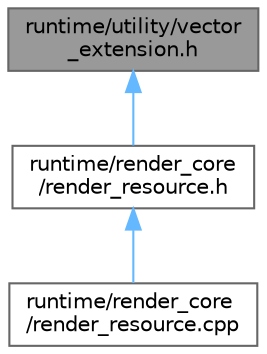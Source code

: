 digraph "runtime/utility/vector_extension.h"
{
 // LATEX_PDF_SIZE
  bgcolor="transparent";
  edge [fontname=Helvetica,fontsize=10,labelfontname=Helvetica,labelfontsize=10];
  node [fontname=Helvetica,fontsize=10,shape=box,height=0.2,width=0.4];
  Node1 [id="Node000001",label="runtime/utility/vector\l_extension.h",height=0.2,width=0.4,color="gray40", fillcolor="grey60", style="filled", fontcolor="black",tooltip=" "];
  Node1 -> Node2 [id="edge3_Node000001_Node000002",dir="back",color="steelblue1",style="solid",tooltip=" "];
  Node2 [id="Node000002",label="runtime/render_core\l/render_resource.h",height=0.2,width=0.4,color="grey40", fillcolor="white", style="filled",URL="$render__resource_8h.html",tooltip=" "];
  Node2 -> Node3 [id="edge4_Node000002_Node000003",dir="back",color="steelblue1",style="solid",tooltip=" "];
  Node3 [id="Node000003",label="runtime/render_core\l/render_resource.cpp",height=0.2,width=0.4,color="grey40", fillcolor="white", style="filled",URL="$render__resource_8cpp.html",tooltip=" "];
}
